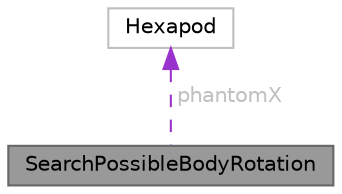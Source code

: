 digraph "SearchPossibleBodyRotation"
{
 // LATEX_PDF_SIZE
  bgcolor="transparent";
  edge [fontname=Helvetica,fontsize=10,labelfontname=Helvetica,labelfontsize=10];
  node [fontname=Helvetica,fontsize=10,shape=box,height=0.2,width=0.4];
  Node1 [id="Node000001",label="SearchPossibleBodyRotation",height=0.2,width=0.4,color="gray40", fillcolor="grey60", style="filled", fontcolor="black",tooltip=" "];
  Node2 -> Node1 [id="edge1_Node000001_Node000002",dir="back",color="darkorchid3",style="dashed",tooltip=" ",label=" phantomX",fontcolor="grey" ];
  Node2 [id="Node000002",label="Hexapod",height=0.2,width=0.4,color="grey75", fillcolor="white", style="filled",URL="$class_hexapod.html",tooltip=" "];
}
